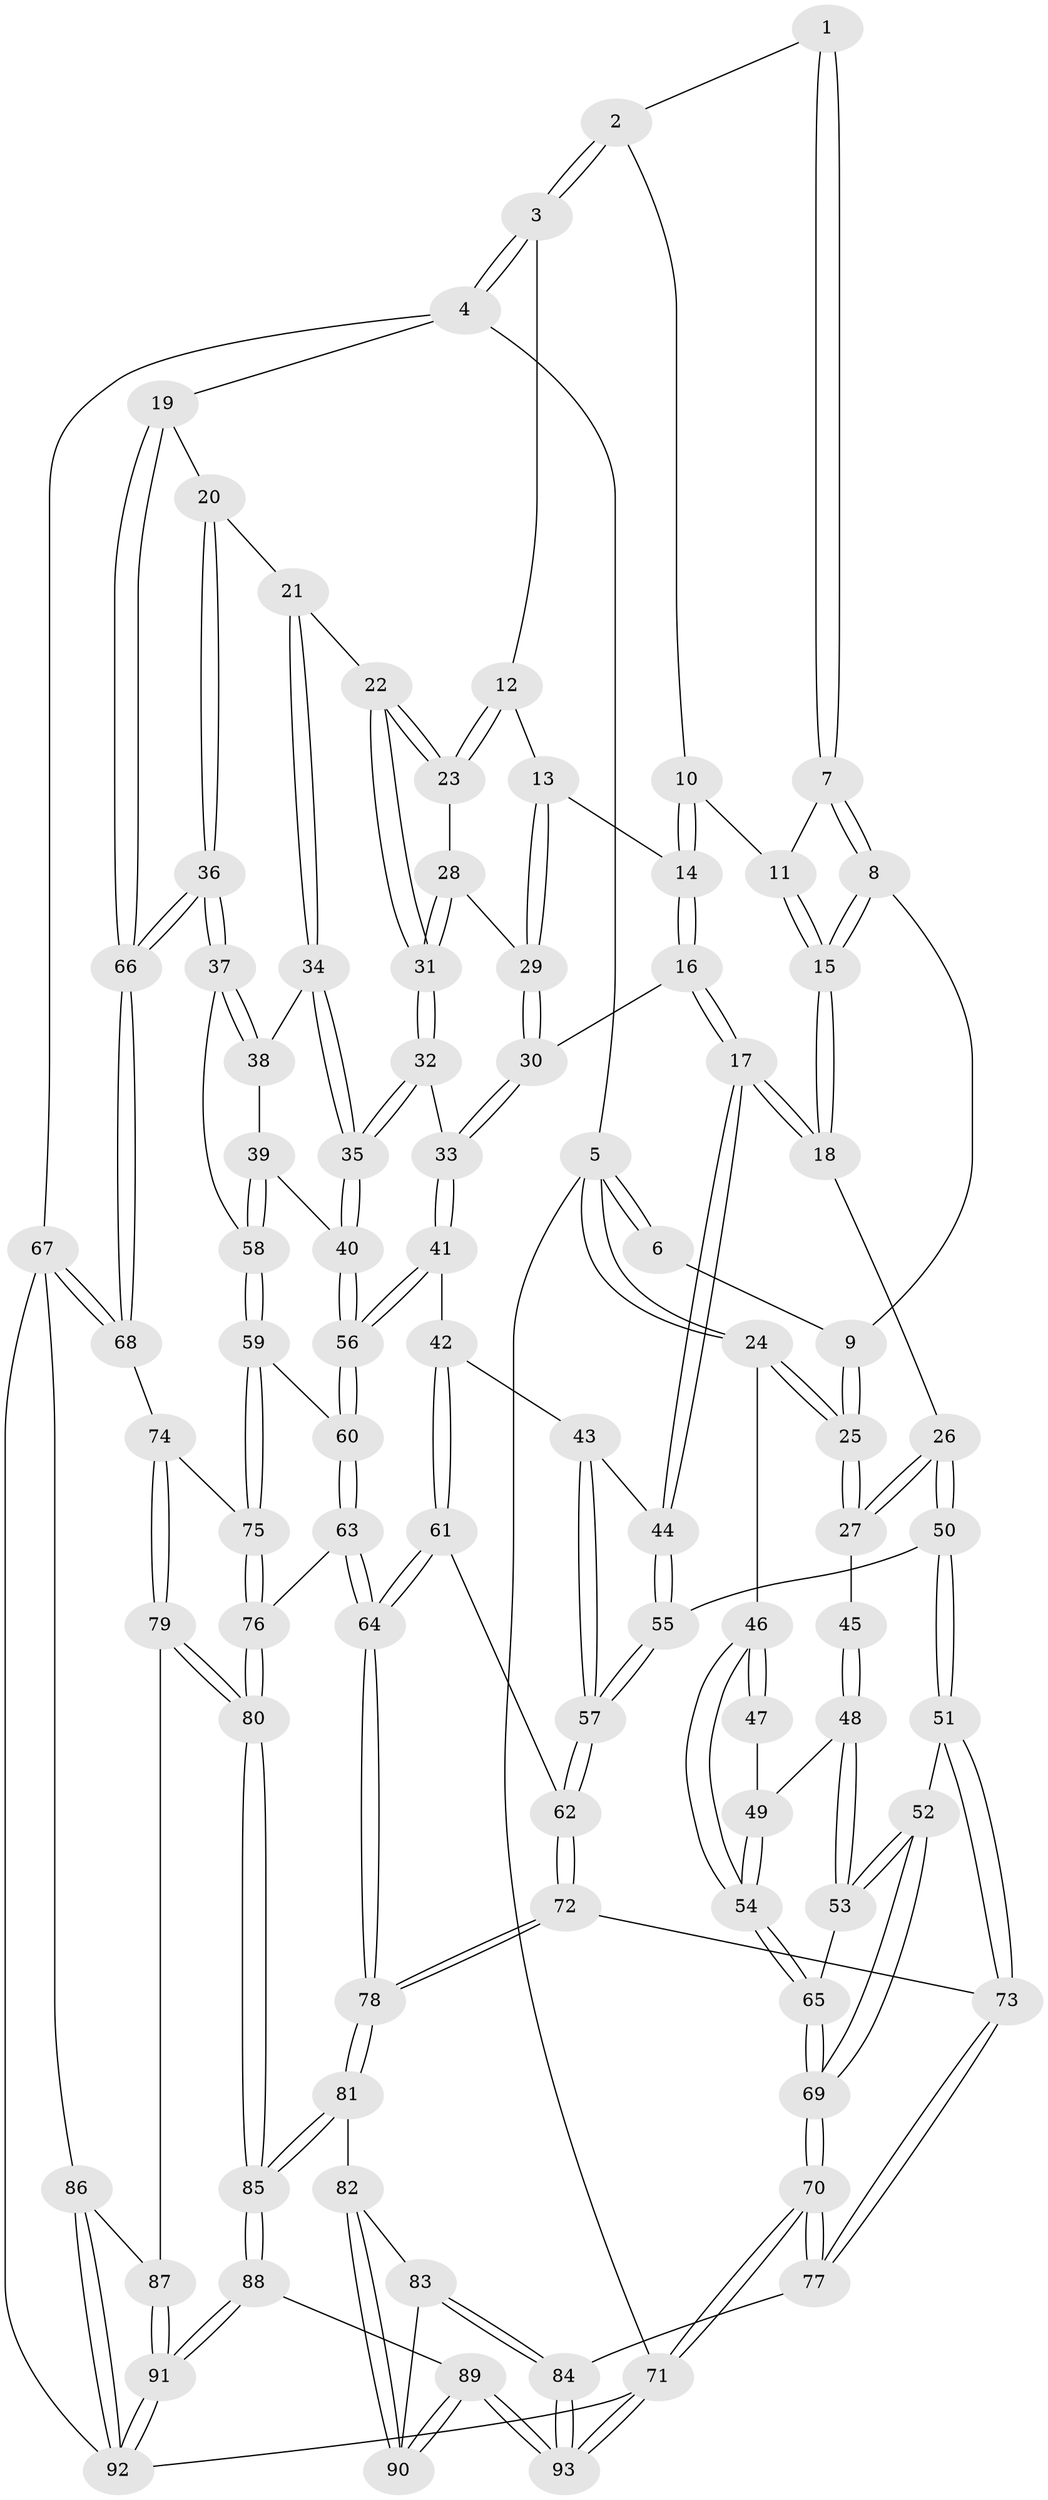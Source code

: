 // coarse degree distribution, {4: 0.2413793103448276, 8: 0.034482758620689655, 7: 0.06896551724137931, 3: 0.3448275862068966, 5: 0.20689655172413793, 6: 0.06896551724137931, 2: 0.034482758620689655}
// Generated by graph-tools (version 1.1) at 2025/21/03/04/25 18:21:14]
// undirected, 93 vertices, 229 edges
graph export_dot {
graph [start="1"]
  node [color=gray90,style=filled];
  1 [pos="+0.21137579865191572+0"];
  2 [pos="+0.4516451990559676+0"];
  3 [pos="+0.8451808251833676+0"];
  4 [pos="+1+0"];
  5 [pos="+0+0"];
  6 [pos="+0.16936321686560374+0"];
  7 [pos="+0.24843575435896464+0"];
  8 [pos="+0.24874230615183615+0.08848339672878001"];
  9 [pos="+0.10938786345840681+0.09324812916007394"];
  10 [pos="+0.43519669393518046+0"];
  11 [pos="+0.3756170858244809+0.05278015816277312"];
  12 [pos="+0.8171590426922823+0"];
  13 [pos="+0.5307818880716396+0.129964929627539"];
  14 [pos="+0.5069969495877055+0.12587430211230943"];
  15 [pos="+0.3002169178387078+0.13855806682498567"];
  16 [pos="+0.3793025087370231+0.260133541892524"];
  17 [pos="+0.35347410888564734+0.2722812870518769"];
  18 [pos="+0.31715616410802955+0.25526499439396977"];
  19 [pos="+1+0.21073411819629745"];
  20 [pos="+0.8407862284012424+0.21142618066813398"];
  21 [pos="+0.8276159060770405+0.20777066419740073"];
  22 [pos="+0.8240187096370989+0.20364303985213025"];
  23 [pos="+0.7839865400507652+0.09077360844089441"];
  24 [pos="+0+0.1413765915773216"];
  25 [pos="+0.07200938071578897+0.13329213996508807"];
  26 [pos="+0.19929438900806654+0.28855682416802675"];
  27 [pos="+0.18769371677121877+0.28604830719693425"];
  28 [pos="+0.612473411968175+0.19191771595801063"];
  29 [pos="+0.5958876749821177+0.1840509518573826"];
  30 [pos="+0.49947258035957753+0.27724505594252563"];
  31 [pos="+0.6402113667973836+0.3148113355943419"];
  32 [pos="+0.6360563598625177+0.3319433037606045"];
  33 [pos="+0.6153746020873432+0.34874296015435"];
  34 [pos="+0.8243396304991236+0.23751858864913186"];
  35 [pos="+0.7586197915115003+0.3864260961960508"];
  36 [pos="+1+0.444863385520896"];
  37 [pos="+0.97652462118015+0.45318009838301987"];
  38 [pos="+0.8506491706618606+0.31510269639143373"];
  39 [pos="+0.8127138647860946+0.4255059238423534"];
  40 [pos="+0.7719982810434445+0.4066988820142038"];
  41 [pos="+0.5908025774892303+0.39417937169011413"];
  42 [pos="+0.47996972013382416+0.4260983071584689"];
  43 [pos="+0.46232626332327575+0.4096016650931317"];
  44 [pos="+0.36435407124875807+0.30467412824255685"];
  45 [pos="+0.15579232732223022+0.30264061959463584"];
  46 [pos="+0+0.21897585788961652"];
  47 [pos="+0.06383176739966986+0.31334616338012045"];
  48 [pos="+0.06525736531308869+0.45504514951553715"];
  49 [pos="+0.037481802679805554+0.39010410689540986"];
  50 [pos="+0.2008167213002415+0.3543595148126989"];
  51 [pos="+0.17779751789530643+0.5843709047269229"];
  52 [pos="+0.16109369410000207+0.5794265546754406"];
  53 [pos="+0.0645988938592268+0.4612715825180448"];
  54 [pos="+0+0.24351884351426792"];
  55 [pos="+0.31044989430705416+0.47235536425945773"];
  56 [pos="+0.655389116790125+0.5383677774949235"];
  57 [pos="+0.3067028284645426+0.4945611084538679"];
  58 [pos="+0.8929375300744457+0.4805148306713244"];
  59 [pos="+0.8251683924655431+0.584065148325954"];
  60 [pos="+0.6558934455255733+0.5784785159263393"];
  61 [pos="+0.4776350715528411+0.4369977793954836"];
  62 [pos="+0.2832011600992426+0.5922268192405881"];
  63 [pos="+0.5741241345882903+0.6692663049804954"];
  64 [pos="+0.5365408643599437+0.6797868241399616"];
  65 [pos="+0+0.45988536053238277"];
  66 [pos="+1+0.4439881731979947"];
  67 [pos="+1+0.8087004270061966"];
  68 [pos="+1+0.5813055796409708"];
  69 [pos="+0+0.6897406468057827"];
  70 [pos="+0+0.9301233219401539"];
  71 [pos="+0+1"];
  72 [pos="+0.2724482699678726+0.6130425730627084"];
  73 [pos="+0.23040988234001059+0.6223570445333997"];
  74 [pos="+0.8674267199983167+0.6856461414723454"];
  75 [pos="+0.8571632089541797+0.676727077104286"];
  76 [pos="+0.7060578522239858+0.7566782968552835"];
  77 [pos="+0.1659746972986552+0.8325411936741502"];
  78 [pos="+0.503809962695481+0.7018765952232997"];
  79 [pos="+0.9131674158062646+0.8297693212010688"];
  80 [pos="+0.7553945033721874+0.8736191605901397"];
  81 [pos="+0.4973635348817921+0.7529851962831351"];
  82 [pos="+0.48855124886362455+0.7791909019981602"];
  83 [pos="+0.30027002974045697+0.8845489570019827"];
  84 [pos="+0.23646824413693537+0.9140933052458554"];
  85 [pos="+0.7218044612850684+0.9351626898325797"];
  86 [pos="+1+0.8421914308684976"];
  87 [pos="+0.9298132492668704+0.8383693150426262"];
  88 [pos="+0.662585370774503+1"];
  89 [pos="+0.5424592964122082+1"];
  90 [pos="+0.5060278237438864+0.9448237720817934"];
  91 [pos="+0.8252648586303849+1"];
  92 [pos="+0.8663393398207033+1"];
  93 [pos="+0.30922877170040186+1"];
  1 -- 2;
  1 -- 7;
  1 -- 7;
  2 -- 3;
  2 -- 3;
  2 -- 10;
  3 -- 4;
  3 -- 4;
  3 -- 12;
  4 -- 5;
  4 -- 19;
  4 -- 67;
  5 -- 6;
  5 -- 6;
  5 -- 24;
  5 -- 24;
  5 -- 71;
  6 -- 9;
  7 -- 8;
  7 -- 8;
  7 -- 11;
  8 -- 9;
  8 -- 15;
  8 -- 15;
  9 -- 25;
  9 -- 25;
  10 -- 11;
  10 -- 14;
  10 -- 14;
  11 -- 15;
  11 -- 15;
  12 -- 13;
  12 -- 23;
  12 -- 23;
  13 -- 14;
  13 -- 29;
  13 -- 29;
  14 -- 16;
  14 -- 16;
  15 -- 18;
  15 -- 18;
  16 -- 17;
  16 -- 17;
  16 -- 30;
  17 -- 18;
  17 -- 18;
  17 -- 44;
  17 -- 44;
  18 -- 26;
  19 -- 20;
  19 -- 66;
  19 -- 66;
  20 -- 21;
  20 -- 36;
  20 -- 36;
  21 -- 22;
  21 -- 34;
  21 -- 34;
  22 -- 23;
  22 -- 23;
  22 -- 31;
  22 -- 31;
  23 -- 28;
  24 -- 25;
  24 -- 25;
  24 -- 46;
  25 -- 27;
  25 -- 27;
  26 -- 27;
  26 -- 27;
  26 -- 50;
  26 -- 50;
  27 -- 45;
  28 -- 29;
  28 -- 31;
  28 -- 31;
  29 -- 30;
  29 -- 30;
  30 -- 33;
  30 -- 33;
  31 -- 32;
  31 -- 32;
  32 -- 33;
  32 -- 35;
  32 -- 35;
  33 -- 41;
  33 -- 41;
  34 -- 35;
  34 -- 35;
  34 -- 38;
  35 -- 40;
  35 -- 40;
  36 -- 37;
  36 -- 37;
  36 -- 66;
  36 -- 66;
  37 -- 38;
  37 -- 38;
  37 -- 58;
  38 -- 39;
  39 -- 40;
  39 -- 58;
  39 -- 58;
  40 -- 56;
  40 -- 56;
  41 -- 42;
  41 -- 56;
  41 -- 56;
  42 -- 43;
  42 -- 61;
  42 -- 61;
  43 -- 44;
  43 -- 57;
  43 -- 57;
  44 -- 55;
  44 -- 55;
  45 -- 48;
  45 -- 48;
  46 -- 47;
  46 -- 47;
  46 -- 54;
  46 -- 54;
  47 -- 49;
  48 -- 49;
  48 -- 53;
  48 -- 53;
  49 -- 54;
  49 -- 54;
  50 -- 51;
  50 -- 51;
  50 -- 55;
  51 -- 52;
  51 -- 73;
  51 -- 73;
  52 -- 53;
  52 -- 53;
  52 -- 69;
  52 -- 69;
  53 -- 65;
  54 -- 65;
  54 -- 65;
  55 -- 57;
  55 -- 57;
  56 -- 60;
  56 -- 60;
  57 -- 62;
  57 -- 62;
  58 -- 59;
  58 -- 59;
  59 -- 60;
  59 -- 75;
  59 -- 75;
  60 -- 63;
  60 -- 63;
  61 -- 62;
  61 -- 64;
  61 -- 64;
  62 -- 72;
  62 -- 72;
  63 -- 64;
  63 -- 64;
  63 -- 76;
  64 -- 78;
  64 -- 78;
  65 -- 69;
  65 -- 69;
  66 -- 68;
  66 -- 68;
  67 -- 68;
  67 -- 68;
  67 -- 86;
  67 -- 92;
  68 -- 74;
  69 -- 70;
  69 -- 70;
  70 -- 71;
  70 -- 71;
  70 -- 77;
  70 -- 77;
  71 -- 93;
  71 -- 93;
  71 -- 92;
  72 -- 73;
  72 -- 78;
  72 -- 78;
  73 -- 77;
  73 -- 77;
  74 -- 75;
  74 -- 79;
  74 -- 79;
  75 -- 76;
  75 -- 76;
  76 -- 80;
  76 -- 80;
  77 -- 84;
  78 -- 81;
  78 -- 81;
  79 -- 80;
  79 -- 80;
  79 -- 87;
  80 -- 85;
  80 -- 85;
  81 -- 82;
  81 -- 85;
  81 -- 85;
  82 -- 83;
  82 -- 90;
  82 -- 90;
  83 -- 84;
  83 -- 84;
  83 -- 90;
  84 -- 93;
  84 -- 93;
  85 -- 88;
  85 -- 88;
  86 -- 87;
  86 -- 92;
  86 -- 92;
  87 -- 91;
  87 -- 91;
  88 -- 89;
  88 -- 91;
  88 -- 91;
  89 -- 90;
  89 -- 90;
  89 -- 93;
  89 -- 93;
  91 -- 92;
  91 -- 92;
}

